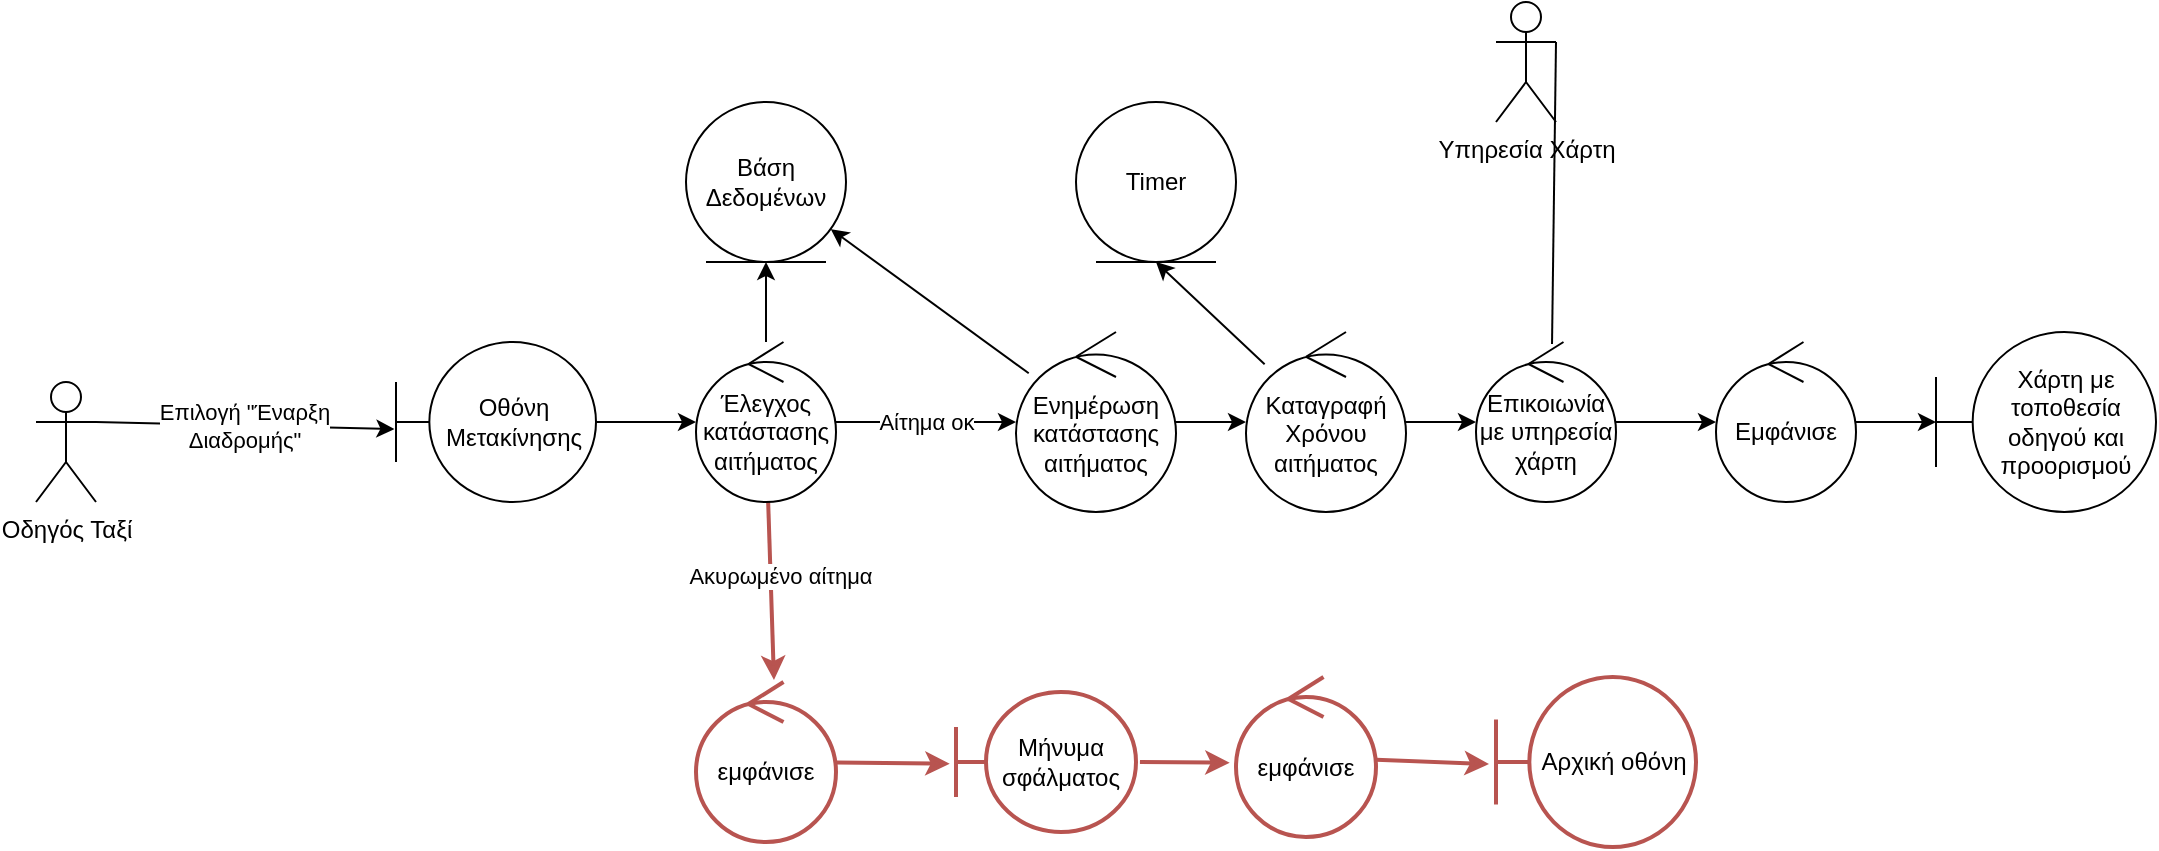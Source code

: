 <mxfile>
    <diagram id="DwINkmmucJ1cN0AH-Ct3" name="Page-1">
        <mxGraphModel dx="1448" dy="1142" grid="1" gridSize="10" guides="1" tooltips="1" connect="1" arrows="1" fold="1" page="1" pageScale="1" pageWidth="850" pageHeight="1100" math="0" shadow="0">
            <root>
                <mxCell id="0"/>
                <mxCell id="1" parent="0"/>
                <mxCell id="8" value="Επιλογή &quot;Έναρξη&lt;br&gt;Διαδρομής&quot;" style="edgeStyle=none;html=1;exitX=1;exitY=0.333;exitDx=0;exitDy=0;exitPerimeter=0;entryX=-0.008;entryY=0.544;entryDx=0;entryDy=0;entryPerimeter=0;" parent="1" source="2" target="3" edge="1">
                    <mxGeometry relative="1" as="geometry">
                        <mxPoint x="338.0" y="152" as="targetPoint"/>
                    </mxGeometry>
                </mxCell>
                <mxCell id="2" value="Οδηγός Ταξί" style="shape=umlActor;verticalLabelPosition=bottom;verticalAlign=top;html=1;" parent="1" vertex="1">
                    <mxGeometry x="160" y="260" width="30" height="60" as="geometry"/>
                </mxCell>
                <mxCell id="10" value="" style="edgeStyle=none;html=1;" parent="1" source="3" target="9" edge="1">
                    <mxGeometry relative="1" as="geometry"/>
                </mxCell>
                <mxCell id="3" value="Οθόνη&lt;br&gt;Μετακίνησης" style="shape=umlBoundary;whiteSpace=wrap;html=1;" parent="1" vertex="1">
                    <mxGeometry x="340" y="240" width="100" height="80" as="geometry"/>
                </mxCell>
                <mxCell id="12" value="" style="edgeStyle=none;html=1;" parent="1" source="9" target="11" edge="1">
                    <mxGeometry relative="1" as="geometry"/>
                </mxCell>
                <mxCell id="14" value="Αίτημα οκ" style="edgeStyle=none;html=1;" parent="1" source="9" target="13" edge="1">
                    <mxGeometry relative="1" as="geometry"/>
                </mxCell>
                <mxCell id="25" style="edgeStyle=none;html=1;entryX=0.557;entryY=-0.012;entryDx=0;entryDy=0;entryPerimeter=0;strokeColor=#B85450;strokeWidth=2;" parent="1" source="9" target="31" edge="1">
                    <mxGeometry relative="1" as="geometry">
                        <mxPoint x="590.99" y="399.6" as="targetPoint"/>
                    </mxGeometry>
                </mxCell>
                <mxCell id="26" value="Ακυρωμένο αίτημα" style="edgeLabel;html=1;align=center;verticalAlign=middle;resizable=0;points=[];" parent="25" vertex="1" connectable="0">
                    <mxGeometry x="-0.184" y="4" relative="1" as="geometry">
                        <mxPoint as="offset"/>
                    </mxGeometry>
                </mxCell>
                <mxCell id="9" value="Έλεγχος κατάστασης αιτήματος" style="ellipse;shape=umlControl;whiteSpace=wrap;html=1;" parent="1" vertex="1">
                    <mxGeometry x="490" y="240" width="70" height="80" as="geometry"/>
                </mxCell>
                <mxCell id="11" value="Βάση Δεδομένων" style="ellipse;shape=umlEntity;whiteSpace=wrap;html=1;" parent="1" vertex="1">
                    <mxGeometry x="485" y="120" width="80" height="80" as="geometry"/>
                </mxCell>
                <mxCell id="15" style="edgeStyle=none;html=1;" parent="1" source="13" target="11" edge="1">
                    <mxGeometry relative="1" as="geometry"/>
                </mxCell>
                <mxCell id="41" value="" style="edgeStyle=none;html=1;" parent="1" source="13" target="40" edge="1">
                    <mxGeometry relative="1" as="geometry"/>
                </mxCell>
                <mxCell id="13" value="Ενημέρωση κατάστασης αιτήματος" style="ellipse;shape=umlControl;whiteSpace=wrap;html=1;" parent="1" vertex="1">
                    <mxGeometry x="650" y="235" width="80" height="90" as="geometry"/>
                </mxCell>
                <mxCell id="64" value="" style="edgeStyle=none;html=1;" edge="1" parent="1" source="16" target="63">
                    <mxGeometry relative="1" as="geometry"/>
                </mxCell>
                <mxCell id="16" value="Επικοιωνία με υπηρεσία χάρτη" style="ellipse;shape=umlControl;whiteSpace=wrap;html=1;" parent="1" vertex="1">
                    <mxGeometry x="880" y="240" width="70" height="80" as="geometry"/>
                </mxCell>
                <mxCell id="18" style="edgeStyle=none;html=1;entryX=0.543;entryY=0.013;entryDx=0;entryDy=0;entryPerimeter=0;endArrow=none;endFill=0;exitX=1;exitY=0.333;exitDx=0;exitDy=0;exitPerimeter=0;" parent="1" source="17" target="16" edge="1">
                    <mxGeometry relative="1" as="geometry"/>
                </mxCell>
                <mxCell id="17" value="Υπηρεσία Χάρτη" style="shape=umlActor;verticalLabelPosition=bottom;verticalAlign=top;html=1;" parent="1" vertex="1">
                    <mxGeometry x="890" y="70" width="30" height="60" as="geometry"/>
                </mxCell>
                <mxCell id="29" value="Χάρτη με τοποθεσία οδηγού και προορισμού" style="shape=umlBoundary;whiteSpace=wrap;html=1;" parent="1" vertex="1">
                    <mxGeometry x="1110" y="235" width="110" height="90" as="geometry"/>
                </mxCell>
                <mxCell id="47" style="edgeStyle=none;html=1;entryX=-0.035;entryY=0.512;entryDx=0;entryDy=0;entryPerimeter=0;strokeColor=#B85450;strokeWidth=2;" parent="1" source="31" target="49" edge="1">
                    <mxGeometry relative="1" as="geometry">
                        <mxPoint x="616.5" y="449.76" as="targetPoint"/>
                    </mxGeometry>
                </mxCell>
                <mxCell id="31" value="εμφάνισε" style="ellipse;shape=umlControl;whiteSpace=wrap;html=1;strokeColor=#B85450;strokeWidth=2;" parent="1" vertex="1">
                    <mxGeometry x="490" y="410" width="70" height="80" as="geometry"/>
                </mxCell>
                <mxCell id="44" style="edgeStyle=none;html=1;strokeColor=#B85450;strokeWidth=2;entryX=-0.045;entryY=0.536;entryDx=0;entryDy=0;entryPerimeter=0;exitX=1.022;exitY=0.5;exitDx=0;exitDy=0;exitPerimeter=0;" parent="1" source="49" target="53" edge="1">
                    <mxGeometry relative="1" as="geometry">
                        <mxPoint x="843.01" y="451.52" as="sourcePoint"/>
                        <mxPoint x="877.55" y="452.24" as="targetPoint"/>
                    </mxGeometry>
                </mxCell>
                <mxCell id="42" value="" style="edgeStyle=none;html=1;" parent="1" source="40" target="16" edge="1">
                    <mxGeometry relative="1" as="geometry"/>
                </mxCell>
                <mxCell id="62" style="edgeStyle=none;html=1;entryX=0.5;entryY=1;entryDx=0;entryDy=0;" parent="1" source="40" target="61" edge="1">
                    <mxGeometry relative="1" as="geometry"/>
                </mxCell>
                <mxCell id="40" value="Καταγραφή Χρόνου αιτήματος" style="ellipse;shape=umlControl;whiteSpace=wrap;html=1;" parent="1" vertex="1">
                    <mxGeometry x="765" y="235" width="80" height="90" as="geometry"/>
                </mxCell>
                <mxCell id="49" value="Μήνυμα σφάλματος" style="shape=umlBoundary;whiteSpace=wrap;html=1;fillColor=none;strokeColor=#b85450;strokeWidth=2;" parent="1" vertex="1">
                    <mxGeometry x="620" y="415.0" width="90" height="70" as="geometry"/>
                </mxCell>
                <mxCell id="52" style="edgeStyle=none;html=1;entryX=-0.035;entryY=0.512;entryDx=0;entryDy=0;entryPerimeter=0;strokeColor=#B85450;strokeWidth=2;" parent="1" source="53" target="54" edge="1">
                    <mxGeometry relative="1" as="geometry">
                        <mxPoint x="886.5" y="447.26" as="targetPoint"/>
                    </mxGeometry>
                </mxCell>
                <mxCell id="53" value="εμφάνισε" style="ellipse;shape=umlControl;whiteSpace=wrap;html=1;strokeColor=#B85450;strokeWidth=2;" parent="1" vertex="1">
                    <mxGeometry x="760" y="407.5" width="70" height="80" as="geometry"/>
                </mxCell>
                <mxCell id="54" value="Αρχική οθόνη" style="shape=umlBoundary;whiteSpace=wrap;html=1;fillColor=none;strokeColor=#b85450;strokeWidth=2;" parent="1" vertex="1">
                    <mxGeometry x="890" y="407.5" width="100" height="85" as="geometry"/>
                </mxCell>
                <mxCell id="61" value="Timer" style="ellipse;shape=umlEntity;whiteSpace=wrap;html=1;" parent="1" vertex="1">
                    <mxGeometry x="680" y="120" width="80" height="80" as="geometry"/>
                </mxCell>
                <mxCell id="65" value="" style="edgeStyle=none;html=1;" edge="1" parent="1" source="63" target="29">
                    <mxGeometry relative="1" as="geometry"/>
                </mxCell>
                <mxCell id="63" value="Εμφάνισε" style="ellipse;shape=umlControl;whiteSpace=wrap;html=1;" vertex="1" parent="1">
                    <mxGeometry x="1000" y="240" width="70" height="80" as="geometry"/>
                </mxCell>
            </root>
        </mxGraphModel>
    </diagram>
</mxfile>